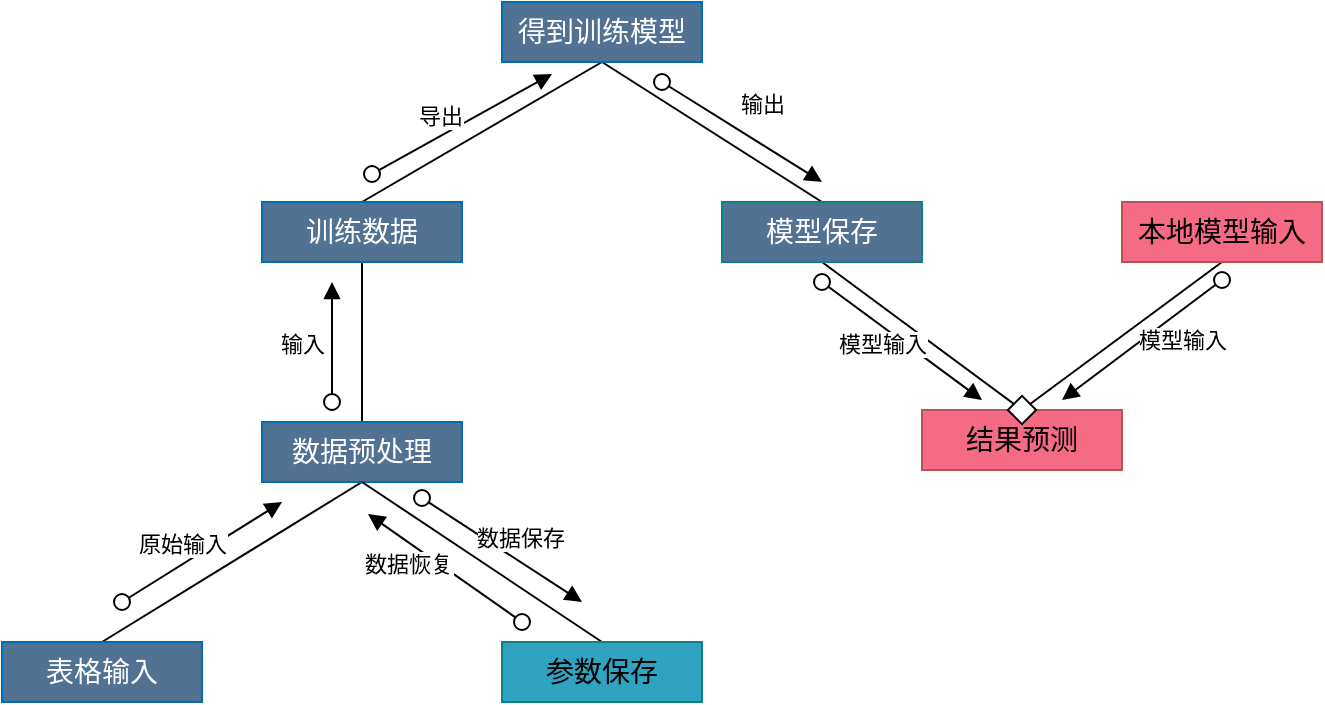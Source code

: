 <mxfile version="20.2.3" type="github">
  <diagram id="t0edPUyqslWiIYiSJuDu" name="第 1 页">
    <mxGraphModel dx="1422" dy="762" grid="1" gridSize="10" guides="1" tooltips="1" connect="1" arrows="1" fold="1" page="1" pageScale="1" pageWidth="827" pageHeight="1169" math="0" shadow="0">
      <root>
        <mxCell id="0" />
        <mxCell id="1" parent="0" />
        <mxCell id="8uQz145Xqex9sL9PM3ih-11" style="rounded=0;orthogonalLoop=1;jettySize=auto;html=1;exitX=0.5;exitY=0;exitDx=0;exitDy=0;entryX=0.5;entryY=1;entryDx=0;entryDy=0;fontSize=14;startArrow=none;startFill=0;strokeColor=default;endArrow=none;endFill=0;" edge="1" parent="1" source="8uQz145Xqex9sL9PM3ih-1" target="8uQz145Xqex9sL9PM3ih-3">
          <mxGeometry relative="1" as="geometry" />
        </mxCell>
        <mxCell id="8uQz145Xqex9sL9PM3ih-1" value="&lt;font style=&quot;font-size: 14px;&quot;&gt;表格输入&lt;/font&gt;" style="rounded=0;whiteSpace=wrap;html=1;fillColor=#517293;fontColor=#ffffff;strokeColor=#006EAF;" vertex="1" parent="1">
          <mxGeometry x="150" y="500" width="100" height="30" as="geometry" />
        </mxCell>
        <mxCell id="8uQz145Xqex9sL9PM3ih-2" value="原始输入" style="html=1;verticalAlign=bottom;startArrow=oval;startFill=0;endArrow=block;startSize=8;rounded=0;strokeColor=default;" edge="1" parent="1">
          <mxGeometry x="-0.236" y="1" width="60" relative="1" as="geometry">
            <mxPoint x="210" y="480" as="sourcePoint" />
            <mxPoint x="290" y="430" as="targetPoint" />
            <mxPoint as="offset" />
          </mxGeometry>
        </mxCell>
        <mxCell id="8uQz145Xqex9sL9PM3ih-14" style="edgeStyle=none;rounded=0;orthogonalLoop=1;jettySize=auto;html=1;exitX=0.5;exitY=0;exitDx=0;exitDy=0;entryX=0.5;entryY=1;entryDx=0;entryDy=0;fontSize=14;startArrow=none;startFill=0;endArrow=none;endFill=0;strokeColor=default;" edge="1" parent="1" source="8uQz145Xqex9sL9PM3ih-3" target="8uQz145Xqex9sL9PM3ih-4">
          <mxGeometry relative="1" as="geometry" />
        </mxCell>
        <mxCell id="8uQz145Xqex9sL9PM3ih-3" value="&lt;span style=&quot;font-size: 14px;&quot;&gt;数据预处理&lt;/span&gt;" style="rounded=0;whiteSpace=wrap;html=1;fillColor=#517293;fontColor=#ffffff;strokeColor=#006EAF;" vertex="1" parent="1">
          <mxGeometry x="280" y="390" width="100" height="30" as="geometry" />
        </mxCell>
        <mxCell id="8uQz145Xqex9sL9PM3ih-16" style="edgeStyle=none;rounded=0;orthogonalLoop=1;jettySize=auto;html=1;exitX=0.5;exitY=0;exitDx=0;exitDy=0;entryX=0.5;entryY=1;entryDx=0;entryDy=0;fontSize=14;startArrow=none;startFill=0;endArrow=none;endFill=0;strokeColor=default;" edge="1" parent="1" source="8uQz145Xqex9sL9PM3ih-4" target="8uQz145Xqex9sL9PM3ih-5">
          <mxGeometry relative="1" as="geometry" />
        </mxCell>
        <mxCell id="8uQz145Xqex9sL9PM3ih-24" style="edgeStyle=none;rounded=0;orthogonalLoop=1;jettySize=auto;html=1;fontSize=14;startArrow=none;startFill=0;endArrow=none;endFill=0;strokeColor=default;" edge="1" parent="1" source="8uQz145Xqex9sL9PM3ih-4">
          <mxGeometry relative="1" as="geometry">
            <mxPoint x="330" y="280" as="targetPoint" />
          </mxGeometry>
        </mxCell>
        <mxCell id="8uQz145Xqex9sL9PM3ih-4" value="&lt;span style=&quot;font-size: 14px;&quot;&gt;训练数据&lt;/span&gt;" style="rounded=0;whiteSpace=wrap;html=1;fillColor=#517293;fontColor=#ffffff;strokeColor=#006EAF;" vertex="1" parent="1">
          <mxGeometry x="280" y="280" width="100" height="30" as="geometry" />
        </mxCell>
        <mxCell id="8uQz145Xqex9sL9PM3ih-17" style="edgeStyle=none;rounded=0;orthogonalLoop=1;jettySize=auto;html=1;exitX=0.5;exitY=1;exitDx=0;exitDy=0;entryX=0.5;entryY=0;entryDx=0;entryDy=0;fontSize=14;startArrow=none;startFill=0;endArrow=none;endFill=0;strokeColor=default;" edge="1" parent="1" source="8uQz145Xqex9sL9PM3ih-5" target="8uQz145Xqex9sL9PM3ih-10">
          <mxGeometry relative="1" as="geometry" />
        </mxCell>
        <mxCell id="8uQz145Xqex9sL9PM3ih-5" value="&lt;span style=&quot;font-size: 14px;&quot;&gt;得到训练模型&lt;/span&gt;" style="rounded=0;whiteSpace=wrap;html=1;fillColor=#517293;fontColor=#ffffff;strokeColor=#006EAF;" vertex="1" parent="1">
          <mxGeometry x="400" y="180" width="100" height="30" as="geometry" />
        </mxCell>
        <mxCell id="8uQz145Xqex9sL9PM3ih-19" style="edgeStyle=none;rounded=0;orthogonalLoop=1;jettySize=auto;html=1;exitX=0.5;exitY=1;exitDx=0;exitDy=0;entryX=0.5;entryY=0;entryDx=0;entryDy=0;fontSize=14;startArrow=none;startFill=0;endArrow=none;endFill=0;strokeColor=default;" edge="1" parent="1" source="8uQz145Xqex9sL9PM3ih-6" target="8uQz145Xqex9sL9PM3ih-7">
          <mxGeometry relative="1" as="geometry" />
        </mxCell>
        <mxCell id="8uQz145Xqex9sL9PM3ih-6" value="&lt;span style=&quot;font-size: 14px;&quot;&gt;本地模型输入&lt;/span&gt;" style="rounded=0;whiteSpace=wrap;html=1;fillColor=#F56A85;strokeColor=#b85450;" vertex="1" parent="1">
          <mxGeometry x="710" y="280" width="100" height="30" as="geometry" />
        </mxCell>
        <mxCell id="8uQz145Xqex9sL9PM3ih-7" value="&lt;span style=&quot;font-size: 14px;&quot;&gt;结果预测&lt;/span&gt;" style="rounded=0;whiteSpace=wrap;html=1;fillColor=#F56A85;strokeColor=#b85450;" vertex="1" parent="1">
          <mxGeometry x="610" y="384" width="100" height="30" as="geometry" />
        </mxCell>
        <mxCell id="8uQz145Xqex9sL9PM3ih-12" style="edgeStyle=none;rounded=0;orthogonalLoop=1;jettySize=auto;html=1;exitX=0.5;exitY=0;exitDx=0;exitDy=0;entryX=0.5;entryY=1;entryDx=0;entryDy=0;fontSize=14;startArrow=none;startFill=0;endArrow=none;endFill=0;strokeColor=default;" edge="1" parent="1" source="8uQz145Xqex9sL9PM3ih-9" target="8uQz145Xqex9sL9PM3ih-3">
          <mxGeometry relative="1" as="geometry" />
        </mxCell>
        <mxCell id="8uQz145Xqex9sL9PM3ih-9" value="&lt;span style=&quot;font-size: 14px;&quot;&gt;参数保存&lt;/span&gt;" style="rounded=0;whiteSpace=wrap;html=1;fillColor=#30a3c0;strokeColor=#0e8088;" vertex="1" parent="1">
          <mxGeometry x="400" y="500" width="100" height="30" as="geometry" />
        </mxCell>
        <mxCell id="8uQz145Xqex9sL9PM3ih-18" style="edgeStyle=none;rounded=0;orthogonalLoop=1;jettySize=auto;html=1;exitX=0.5;exitY=1;exitDx=0;exitDy=0;entryX=0.5;entryY=0;entryDx=0;entryDy=0;fontSize=14;startArrow=none;startFill=0;endArrow=none;endFill=0;strokeColor=default;" edge="1" parent="1" source="8uQz145Xqex9sL9PM3ih-10" target="8uQz145Xqex9sL9PM3ih-7">
          <mxGeometry relative="1" as="geometry" />
        </mxCell>
        <mxCell id="8uQz145Xqex9sL9PM3ih-10" value="&lt;span style=&quot;font-size: 14px;&quot;&gt;&lt;font color=&quot;#ffffff&quot;&gt;模型保存&lt;/font&gt;&lt;/span&gt;" style="rounded=0;whiteSpace=wrap;html=1;fillColor=#517293;strokeColor=#0e8088;" vertex="1" parent="1">
          <mxGeometry x="510" y="280" width="100" height="30" as="geometry" />
        </mxCell>
        <mxCell id="8uQz145Xqex9sL9PM3ih-20" value="数据保存" style="html=1;verticalAlign=bottom;startArrow=oval;startFill=0;endArrow=block;startSize=8;rounded=0;strokeColor=default;" edge="1" parent="1">
          <mxGeometry x="0.195" y="2" width="60" relative="1" as="geometry">
            <mxPoint x="360" y="428" as="sourcePoint" />
            <mxPoint x="440" y="480" as="targetPoint" />
            <mxPoint as="offset" />
          </mxGeometry>
        </mxCell>
        <mxCell id="8uQz145Xqex9sL9PM3ih-21" value="数据恢复" style="html=1;verticalAlign=bottom;startArrow=oval;startFill=0;endArrow=block;startSize=8;rounded=0;strokeColor=default;" edge="1" parent="1">
          <mxGeometry x="0.226" y="16" width="60" relative="1" as="geometry">
            <mxPoint x="410" y="490" as="sourcePoint" />
            <mxPoint x="333" y="436" as="targetPoint" />
            <mxPoint x="-1" as="offset" />
          </mxGeometry>
        </mxCell>
        <mxCell id="8uQz145Xqex9sL9PM3ih-22" value="输入" style="html=1;verticalAlign=bottom;startArrow=oval;startFill=0;endArrow=block;startSize=8;rounded=0;strokeColor=default;" edge="1" parent="1">
          <mxGeometry x="-0.333" y="15" width="60" relative="1" as="geometry">
            <mxPoint x="315" y="380" as="sourcePoint" />
            <mxPoint x="315" y="320" as="targetPoint" />
            <mxPoint as="offset" />
          </mxGeometry>
        </mxCell>
        <mxCell id="8uQz145Xqex9sL9PM3ih-23" value="导出" style="html=1;verticalAlign=bottom;startArrow=oval;startFill=0;endArrow=block;startSize=8;rounded=0;strokeColor=default;" edge="1" parent="1">
          <mxGeometry x="-0.236" y="1" width="60" relative="1" as="geometry">
            <mxPoint x="335" y="266" as="sourcePoint" />
            <mxPoint x="425" y="216" as="targetPoint" />
            <mxPoint as="offset" />
          </mxGeometry>
        </mxCell>
        <mxCell id="8uQz145Xqex9sL9PM3ih-26" value="输出" style="html=1;verticalAlign=bottom;startArrow=oval;startFill=0;endArrow=block;startSize=8;rounded=0;strokeColor=default;" edge="1" parent="1">
          <mxGeometry x="0.124" y="10" width="60" relative="1" as="geometry">
            <mxPoint x="480" y="220" as="sourcePoint" />
            <mxPoint x="560" y="270" as="targetPoint" />
            <mxPoint as="offset" />
          </mxGeometry>
        </mxCell>
        <mxCell id="8uQz145Xqex9sL9PM3ih-27" value="" style="rounded=0;whiteSpace=wrap;html=1;fontSize=14;rotation=45;" vertex="1" parent="1">
          <mxGeometry x="655" y="379" width="10" height="10" as="geometry" />
        </mxCell>
        <mxCell id="8uQz145Xqex9sL9PM3ih-33" value="模型输入" style="html=1;verticalAlign=bottom;startArrow=oval;startFill=0;endArrow=block;startSize=8;rounded=0;strokeColor=default;" edge="1" parent="1">
          <mxGeometry x="-0.036" y="-14" width="60" relative="1" as="geometry">
            <mxPoint x="560" y="320" as="sourcePoint" />
            <mxPoint x="640" y="379" as="targetPoint" />
            <mxPoint as="offset" />
          </mxGeometry>
        </mxCell>
        <mxCell id="8uQz145Xqex9sL9PM3ih-34" value="模型输入" style="html=1;verticalAlign=bottom;startArrow=oval;startFill=0;endArrow=block;startSize=8;rounded=0;strokeColor=default;" edge="1" parent="1">
          <mxGeometry x="-0.207" y="19" width="60" relative="1" as="geometry">
            <mxPoint x="760" y="319" as="sourcePoint" />
            <mxPoint x="680" y="379" as="targetPoint" />
            <mxPoint as="offset" />
          </mxGeometry>
        </mxCell>
      </root>
    </mxGraphModel>
  </diagram>
</mxfile>
